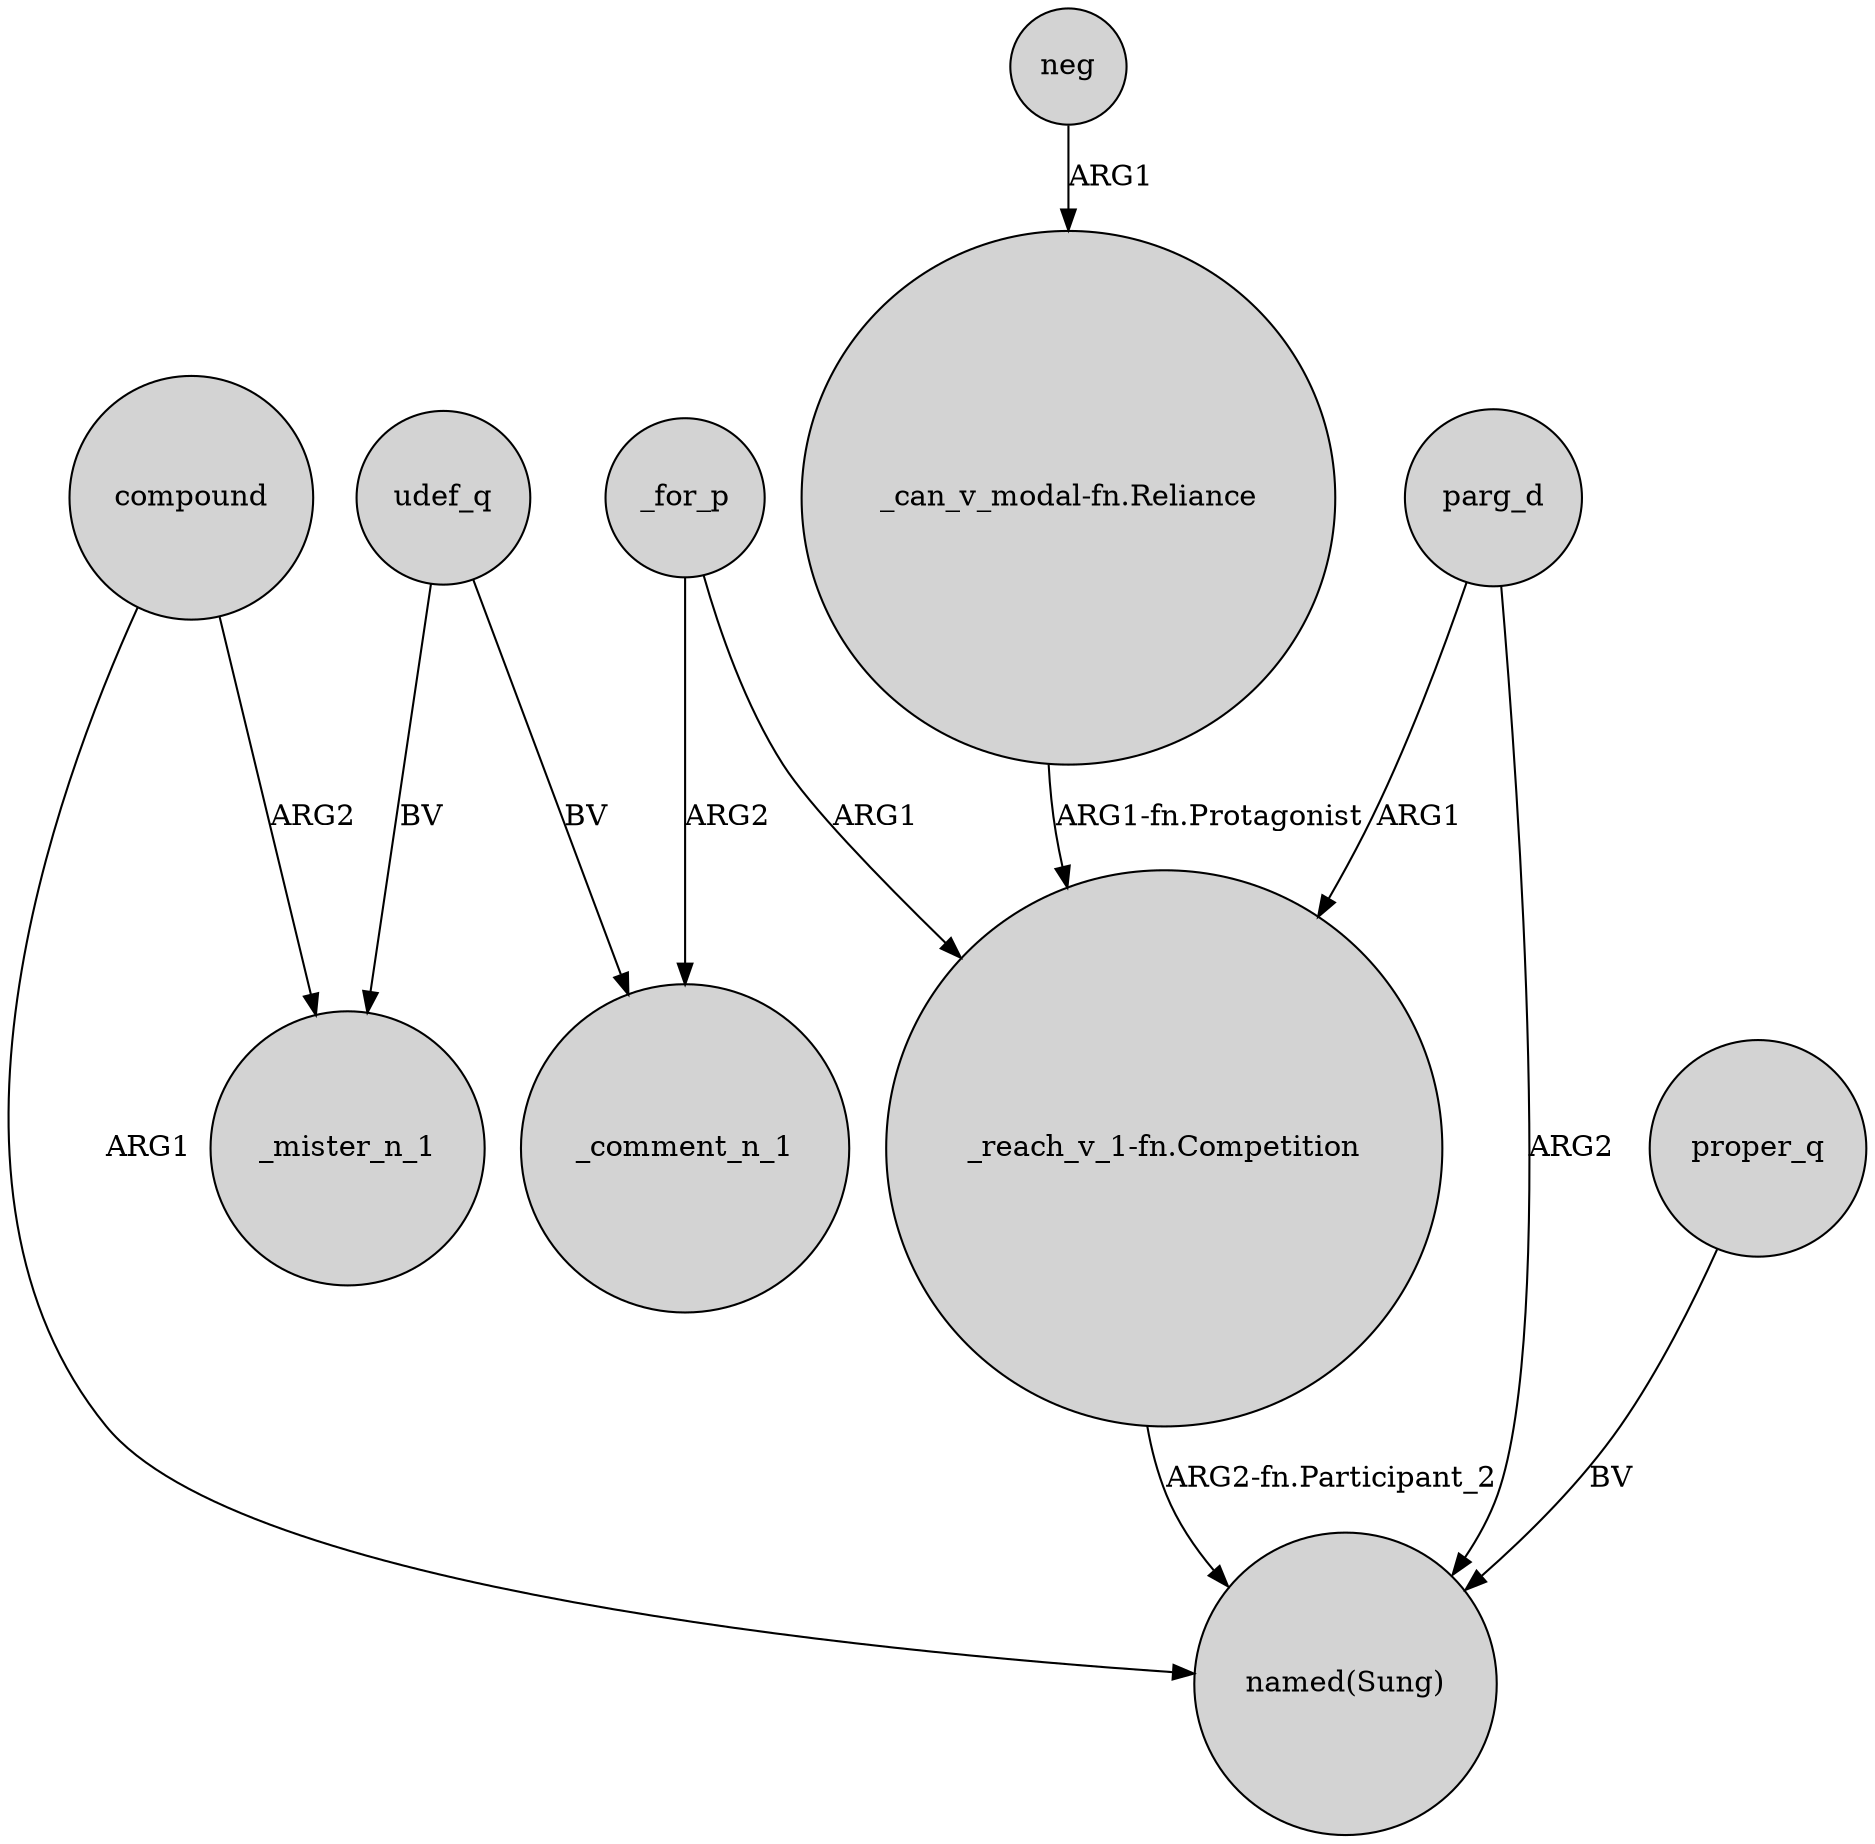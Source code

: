 digraph {
	node [shape=circle style=filled]
	compound -> "named(Sung)" [label=ARG1]
	neg -> "_can_v_modal-fn.Reliance" [label=ARG1]
	compound -> _mister_n_1 [label=ARG2]
	udef_q -> _comment_n_1 [label=BV]
	udef_q -> _mister_n_1 [label=BV]
	"_can_v_modal-fn.Reliance" -> "_reach_v_1-fn.Competition" [label="ARG1-fn.Protagonist"]
	proper_q -> "named(Sung)" [label=BV]
	parg_d -> "named(Sung)" [label=ARG2]
	"_reach_v_1-fn.Competition" -> "named(Sung)" [label="ARG2-fn.Participant_2"]
	_for_p -> "_reach_v_1-fn.Competition" [label=ARG1]
	parg_d -> "_reach_v_1-fn.Competition" [label=ARG1]
	_for_p -> _comment_n_1 [label=ARG2]
}
